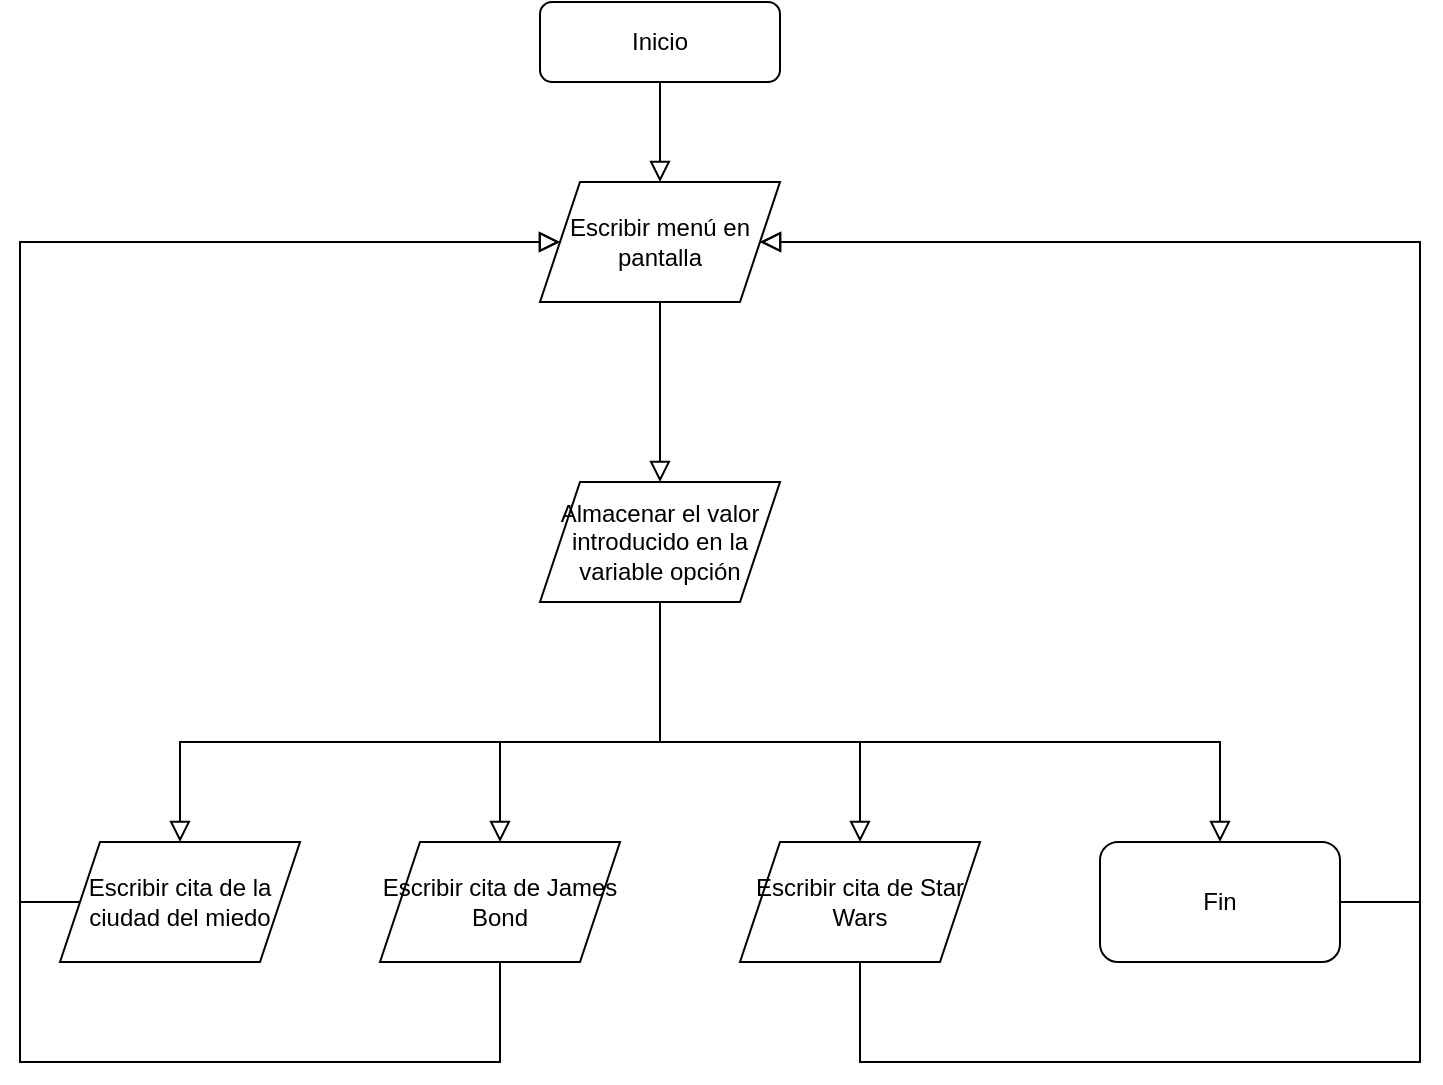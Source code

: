 <mxfile version="16.6.4" type="github">
  <diagram id="C5RBs43oDa-KdzZeNtuy" name="Page-1">
    <mxGraphModel dx="1875" dy="866" grid="1" gridSize="10" guides="1" tooltips="1" connect="1" arrows="1" fold="1" page="1" pageScale="1" pageWidth="827" pageHeight="1169" math="0" shadow="0">
      <root>
        <mxCell id="WIyWlLk6GJQsqaUBKTNV-0" />
        <mxCell id="WIyWlLk6GJQsqaUBKTNV-1" parent="WIyWlLk6GJQsqaUBKTNV-0" />
        <mxCell id="WIyWlLk6GJQsqaUBKTNV-2" value="" style="rounded=0;html=1;jettySize=auto;orthogonalLoop=1;fontSize=11;endArrow=block;endFill=0;endSize=8;strokeWidth=1;shadow=0;labelBackgroundColor=none;edgeStyle=orthogonalEdgeStyle;entryX=0.5;entryY=0;entryDx=0;entryDy=0;" parent="WIyWlLk6GJQsqaUBKTNV-1" source="WIyWlLk6GJQsqaUBKTNV-3" target="roq8t_Nz8dHyrMZ0wpt8-0" edge="1">
          <mxGeometry relative="1" as="geometry">
            <mxPoint x="220" y="170" as="targetPoint" />
            <Array as="points" />
          </mxGeometry>
        </mxCell>
        <mxCell id="WIyWlLk6GJQsqaUBKTNV-3" value="Inicio" style="rounded=1;whiteSpace=wrap;html=1;fontSize=12;glass=0;strokeWidth=1;shadow=0;" parent="WIyWlLk6GJQsqaUBKTNV-1" vertex="1">
          <mxGeometry x="300" y="80" width="120" height="40" as="geometry" />
        </mxCell>
        <mxCell id="roq8t_Nz8dHyrMZ0wpt8-0" value="Escribir menú en pantalla" style="shape=parallelogram;perimeter=parallelogramPerimeter;whiteSpace=wrap;html=1;fixedSize=1;" vertex="1" parent="WIyWlLk6GJQsqaUBKTNV-1">
          <mxGeometry x="300" y="170" width="120" height="60" as="geometry" />
        </mxCell>
        <mxCell id="roq8t_Nz8dHyrMZ0wpt8-1" value="Almacenar el valor introducido en la variable opción" style="shape=parallelogram;perimeter=parallelogramPerimeter;whiteSpace=wrap;html=1;fixedSize=1;" vertex="1" parent="WIyWlLk6GJQsqaUBKTNV-1">
          <mxGeometry x="300" y="320" width="120" height="60" as="geometry" />
        </mxCell>
        <mxCell id="roq8t_Nz8dHyrMZ0wpt8-2" value="" style="rounded=0;html=1;jettySize=auto;orthogonalLoop=1;fontSize=11;endArrow=block;endFill=0;endSize=8;strokeWidth=1;shadow=0;labelBackgroundColor=none;edgeStyle=orthogonalEdgeStyle;exitX=0.5;exitY=1;exitDx=0;exitDy=0;entryX=0.5;entryY=0;entryDx=0;entryDy=0;" edge="1" parent="WIyWlLk6GJQsqaUBKTNV-1" source="roq8t_Nz8dHyrMZ0wpt8-0" target="roq8t_Nz8dHyrMZ0wpt8-1">
          <mxGeometry relative="1" as="geometry">
            <mxPoint x="230" y="130" as="sourcePoint" />
            <mxPoint x="230" y="180" as="targetPoint" />
            <Array as="points">
              <mxPoint x="360" y="300" />
              <mxPoint x="360" y="300" />
            </Array>
          </mxGeometry>
        </mxCell>
        <mxCell id="roq8t_Nz8dHyrMZ0wpt8-3" value="" style="rounded=0;html=1;jettySize=auto;orthogonalLoop=1;fontSize=11;endArrow=block;endFill=0;endSize=8;strokeWidth=1;shadow=0;labelBackgroundColor=none;edgeStyle=orthogonalEdgeStyle;exitX=0.5;exitY=1;exitDx=0;exitDy=0;" edge="1" parent="WIyWlLk6GJQsqaUBKTNV-1" source="roq8t_Nz8dHyrMZ0wpt8-1" target="roq8t_Nz8dHyrMZ0wpt8-4">
          <mxGeometry relative="1" as="geometry">
            <mxPoint x="140" y="350" as="sourcePoint" />
            <mxPoint x="130" y="340" as="targetPoint" />
            <Array as="points">
              <mxPoint x="360" y="450" />
              <mxPoint x="120" y="450" />
            </Array>
          </mxGeometry>
        </mxCell>
        <mxCell id="roq8t_Nz8dHyrMZ0wpt8-4" value="Escribir cita de la ciudad del miedo" style="shape=parallelogram;perimeter=parallelogramPerimeter;whiteSpace=wrap;html=1;fixedSize=1;" vertex="1" parent="WIyWlLk6GJQsqaUBKTNV-1">
          <mxGeometry x="60" y="500" width="120" height="60" as="geometry" />
        </mxCell>
        <mxCell id="roq8t_Nz8dHyrMZ0wpt8-5" value="Escribir cita de James Bond" style="shape=parallelogram;perimeter=parallelogramPerimeter;whiteSpace=wrap;html=1;fixedSize=1;" vertex="1" parent="WIyWlLk6GJQsqaUBKTNV-1">
          <mxGeometry x="220" y="500" width="120" height="60" as="geometry" />
        </mxCell>
        <mxCell id="roq8t_Nz8dHyrMZ0wpt8-6" value="Escribir cita de Star Wars" style="shape=parallelogram;perimeter=parallelogramPerimeter;whiteSpace=wrap;html=1;fixedSize=1;" vertex="1" parent="WIyWlLk6GJQsqaUBKTNV-1">
          <mxGeometry x="400" y="500" width="120" height="60" as="geometry" />
        </mxCell>
        <mxCell id="roq8t_Nz8dHyrMZ0wpt8-7" value="Fin" style="rounded=1;whiteSpace=wrap;html=1;" vertex="1" parent="WIyWlLk6GJQsqaUBKTNV-1">
          <mxGeometry x="580" y="500" width="120" height="60" as="geometry" />
        </mxCell>
        <mxCell id="roq8t_Nz8dHyrMZ0wpt8-8" value="" style="rounded=0;html=1;jettySize=auto;orthogonalLoop=1;fontSize=11;endArrow=block;endFill=0;endSize=8;strokeWidth=1;shadow=0;labelBackgroundColor=none;edgeStyle=orthogonalEdgeStyle;exitX=0.5;exitY=1;exitDx=0;exitDy=0;entryX=0.5;entryY=0;entryDx=0;entryDy=0;" edge="1" parent="WIyWlLk6GJQsqaUBKTNV-1" source="roq8t_Nz8dHyrMZ0wpt8-1" target="roq8t_Nz8dHyrMZ0wpt8-5">
          <mxGeometry relative="1" as="geometry">
            <mxPoint x="370" y="240" as="sourcePoint" />
            <mxPoint x="370" y="330" as="targetPoint" />
            <Array as="points">
              <mxPoint x="360" y="450" />
              <mxPoint x="280" y="450" />
            </Array>
          </mxGeometry>
        </mxCell>
        <mxCell id="roq8t_Nz8dHyrMZ0wpt8-9" value="" style="rounded=0;html=1;jettySize=auto;orthogonalLoop=1;fontSize=11;endArrow=block;endFill=0;endSize=8;strokeWidth=1;shadow=0;labelBackgroundColor=none;edgeStyle=orthogonalEdgeStyle;exitX=0.5;exitY=1;exitDx=0;exitDy=0;entryX=0.5;entryY=0;entryDx=0;entryDy=0;" edge="1" parent="WIyWlLk6GJQsqaUBKTNV-1" source="roq8t_Nz8dHyrMZ0wpt8-1" target="roq8t_Nz8dHyrMZ0wpt8-6">
          <mxGeometry relative="1" as="geometry">
            <mxPoint x="380" y="250" as="sourcePoint" />
            <mxPoint x="380" y="340" as="targetPoint" />
            <Array as="points">
              <mxPoint x="360" y="450" />
              <mxPoint x="460" y="450" />
            </Array>
          </mxGeometry>
        </mxCell>
        <mxCell id="roq8t_Nz8dHyrMZ0wpt8-10" value="" style="rounded=0;html=1;jettySize=auto;orthogonalLoop=1;fontSize=11;endArrow=block;endFill=0;endSize=8;strokeWidth=1;shadow=0;labelBackgroundColor=none;edgeStyle=orthogonalEdgeStyle;entryX=0.5;entryY=0;entryDx=0;entryDy=0;" edge="1" parent="WIyWlLk6GJQsqaUBKTNV-1" target="roq8t_Nz8dHyrMZ0wpt8-7">
          <mxGeometry relative="1" as="geometry">
            <mxPoint x="360" y="380" as="sourcePoint" />
            <mxPoint x="390" y="350" as="targetPoint" />
            <Array as="points">
              <mxPoint x="360" y="450" />
              <mxPoint x="640" y="450" />
            </Array>
          </mxGeometry>
        </mxCell>
        <mxCell id="roq8t_Nz8dHyrMZ0wpt8-11" value="" style="rounded=0;html=1;jettySize=auto;orthogonalLoop=1;fontSize=11;endArrow=block;endFill=0;endSize=8;strokeWidth=1;shadow=0;labelBackgroundColor=none;edgeStyle=orthogonalEdgeStyle;exitX=0;exitY=0.5;exitDx=0;exitDy=0;entryX=0;entryY=0.5;entryDx=0;entryDy=0;" edge="1" parent="WIyWlLk6GJQsqaUBKTNV-1" source="roq8t_Nz8dHyrMZ0wpt8-4" target="roq8t_Nz8dHyrMZ0wpt8-0">
          <mxGeometry relative="1" as="geometry">
            <mxPoint x="400" y="270" as="sourcePoint" />
            <mxPoint x="400" y="360" as="targetPoint" />
            <Array as="points">
              <mxPoint x="40" y="530" />
              <mxPoint x="40" y="200" />
            </Array>
          </mxGeometry>
        </mxCell>
        <mxCell id="roq8t_Nz8dHyrMZ0wpt8-12" value="" style="rounded=0;html=1;jettySize=auto;orthogonalLoop=1;fontSize=11;endArrow=block;endFill=0;endSize=8;strokeWidth=1;shadow=0;labelBackgroundColor=none;edgeStyle=orthogonalEdgeStyle;exitX=1;exitY=0.5;exitDx=0;exitDy=0;entryX=1;entryY=0.5;entryDx=0;entryDy=0;" edge="1" parent="WIyWlLk6GJQsqaUBKTNV-1" source="roq8t_Nz8dHyrMZ0wpt8-7" target="roq8t_Nz8dHyrMZ0wpt8-0">
          <mxGeometry relative="1" as="geometry">
            <mxPoint x="410" y="280" as="sourcePoint" />
            <mxPoint x="410" y="370" as="targetPoint" />
            <Array as="points">
              <mxPoint x="740" y="530" />
              <mxPoint x="740" y="200" />
            </Array>
          </mxGeometry>
        </mxCell>
        <mxCell id="roq8t_Nz8dHyrMZ0wpt8-13" value="" style="rounded=0;html=1;jettySize=auto;orthogonalLoop=1;fontSize=11;endArrow=block;endFill=0;endSize=8;strokeWidth=1;shadow=0;labelBackgroundColor=none;edgeStyle=orthogonalEdgeStyle;exitX=0.5;exitY=1;exitDx=0;exitDy=0;entryX=0;entryY=0.5;entryDx=0;entryDy=0;" edge="1" parent="WIyWlLk6GJQsqaUBKTNV-1" source="roq8t_Nz8dHyrMZ0wpt8-5" target="roq8t_Nz8dHyrMZ0wpt8-0">
          <mxGeometry relative="1" as="geometry">
            <mxPoint x="420" y="290" as="sourcePoint" />
            <mxPoint x="40" y="610" as="targetPoint" />
            <Array as="points">
              <mxPoint x="280" y="610" />
              <mxPoint x="40" y="610" />
              <mxPoint x="40" y="200" />
            </Array>
          </mxGeometry>
        </mxCell>
        <mxCell id="roq8t_Nz8dHyrMZ0wpt8-14" value="" style="rounded=0;html=1;jettySize=auto;orthogonalLoop=1;fontSize=11;endArrow=block;endFill=0;endSize=8;strokeWidth=1;shadow=0;labelBackgroundColor=none;edgeStyle=orthogonalEdgeStyle;exitX=0.5;exitY=1;exitDx=0;exitDy=0;" edge="1" parent="WIyWlLk6GJQsqaUBKTNV-1" source="roq8t_Nz8dHyrMZ0wpt8-6">
          <mxGeometry relative="1" as="geometry">
            <mxPoint x="430" y="300" as="sourcePoint" />
            <mxPoint x="410" y="200" as="targetPoint" />
            <Array as="points">
              <mxPoint x="460" y="610" />
              <mxPoint x="740" y="610" />
              <mxPoint x="740" y="200" />
            </Array>
          </mxGeometry>
        </mxCell>
      </root>
    </mxGraphModel>
  </diagram>
</mxfile>
